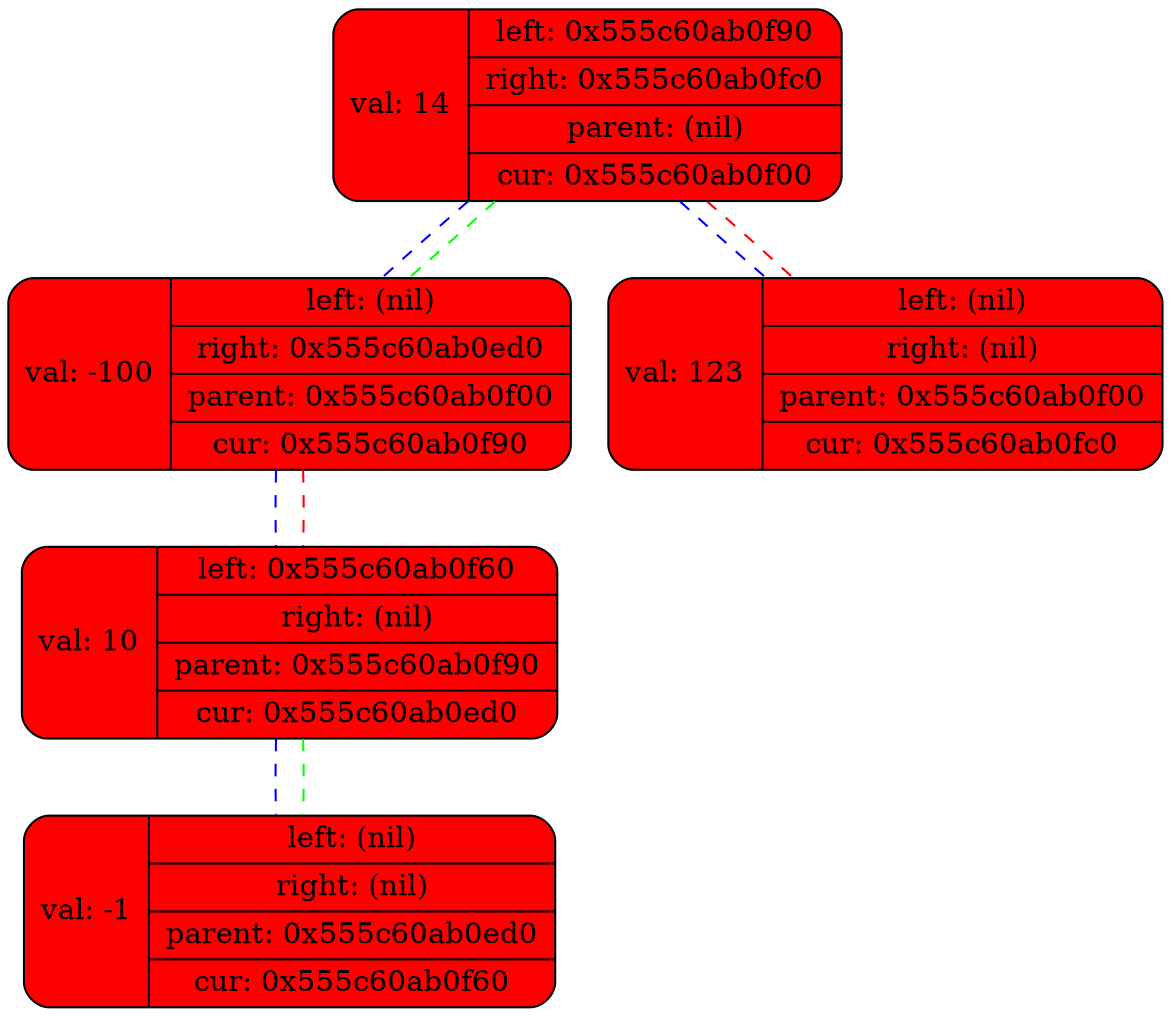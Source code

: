 digraph tree {
	rankdir=HR;
	label0x555c60ab0f00[shape=record, style="rounded, filled", fillcolor=red, label="{ {val: 14  | {left: 0x555c60ab0f90 | right: 0x555c60ab0fc0 | parent: (nil) | cur: 0x555c60ab0f00} }}"];
	label0x555c60ab0f90[shape=record, style="rounded, filled", fillcolor=red, label="{ {val: -100  | {left: (nil) | right: 0x555c60ab0ed0 | parent: 0x555c60ab0f00 | cur: 0x555c60ab0f90} }}"];
	label0x555c60ab0f00->label0x555c60ab0f90 [color="blue", style="dashed",arrowhead="none"]	label0x555c60ab0ed0[shape=record, style="rounded, filled", fillcolor=red, label="{ {val: 10  | {left: 0x555c60ab0f60 | right: (nil) | parent: 0x555c60ab0f90 | cur: 0x555c60ab0ed0} }}"];
	label0x555c60ab0f90->label0x555c60ab0ed0 [color="blue", style="dashed",arrowhead="none"]	label0x555c60ab0f60[shape=record, style="rounded, filled", fillcolor=red, label="{ {val: -1  | {left: (nil) | right: (nil) | parent: 0x555c60ab0ed0 | cur: 0x555c60ab0f60} }}"];
	label0x555c60ab0ed0->label0x555c60ab0f60 [color="blue", style="dashed",arrowhead="none"]	label0x555c60ab0fc0[shape=record, style="rounded, filled", fillcolor=red, label="{ {val: 123  | {left: (nil) | right: (nil) | parent: 0x555c60ab0f00 | cur: 0x555c60ab0fc0} }}"];
	label0x555c60ab0f00->label0x555c60ab0fc0 [color="blue", style="dashed",arrowhead="none"]	label0x555c60ab0f00->label0x555c60ab0f90 [color="green", style="dashed",arrowhead="none"]	label0x555c60ab0f00->label0x555c60ab0fc0 [color="red", style="dashed",arrowhead="none"]	label0x555c60ab0f90->label0x555c60ab0ed0 [color="red", style="dashed",arrowhead="none"]	label0x555c60ab0ed0->label0x555c60ab0f60 [color="green", style="dashed",arrowhead="none"]}